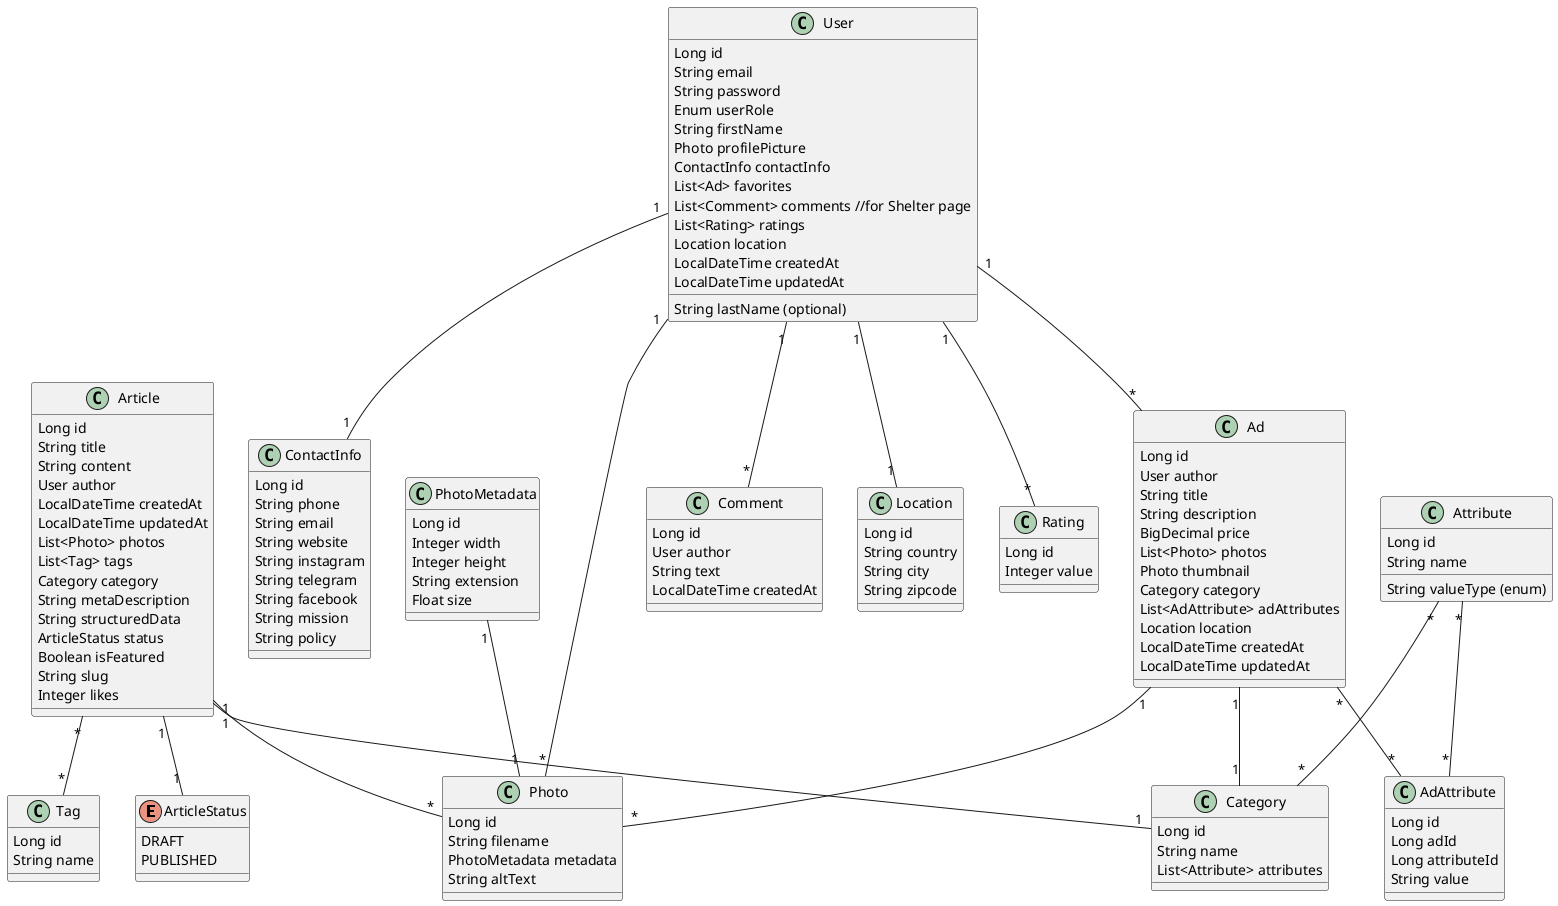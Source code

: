 @startuml

enum ArticleStatus {
  DRAFT
  PUBLISHED
}

class Article {
  Long id
  String title
  String content
  User author
  LocalDateTime createdAt
  LocalDateTime updatedAt
  List<Photo> photos
  List<Tag> tags
  Category category
  String metaDescription
  String structuredData
  ArticleStatus status
  Boolean isFeatured
  String slug
  Integer likes
}

class Comment {
  Long id
  User author
  String text
  LocalDateTime createdAt
}

class Location {
  Long id
  String country
  String city
  String zipcode
}

class User {
  Long id
  String email
  String password
  Enum userRole
  String firstName
  String lastName (optional)
  Photo profilePicture
  ContactInfo contactInfo
  List<Ad> favorites
  List<Comment> comments //for Shelter page
  List<Rating> ratings
  Location location
  LocalDateTime createdAt
  LocalDateTime updatedAt
}

class Rating{
  Long id
  Integer value
}

class ContactInfo {
  Long id
  String phone
  String email
  String website
  String instagram
  String telegram
  String facebook
  String mission
  String policy
}

class Ad {
  Long id
  User author
  String title
  String description
  BigDecimal price
  List<Photo> photos
  Photo thumbnail
  Category category
  List<AdAttribute> adAttributes
  Location location
  LocalDateTime createdAt
  LocalDateTime updatedAt
}

class Attribute {
  Long id
  String name
  String valueType (enum)
}

class Category {
  Long id
  String name
  List<Attribute> attributes
}

class Photo {
  Long id
  String filename
  PhotoMetadata metadata
  String altText
}

class PhotoMetadata {
  Long id
  Integer width
  Integer height
  String extension
  Float size
}

class AdAttribute {
  Long id
  Long adId
  Long attributeId
  String value
}

class Tag {
  Long id
  String name
}

Article "1" -- "*" Photo
Article "*" -- "*" Tag
Article "1" -- "1" Category
Article "1" -- "1" ArticleStatus
Ad "1" -- "*" Photo
Ad "1" -- "1" Category
User "1" -- "*" Ad
User "1" -- "1" Location
User "1" -- "*" Comment
User "1" -- "*" Rating
PhotoMetadata "1" -- "1" Photo
User "1" -- "*" Photo
Attribute "*" -- "*" Category
User "1" -- "1" ContactInfo
Ad "*" -- "*" AdAttribute
Attribute "*" -- "*" AdAttribute

@enduml
